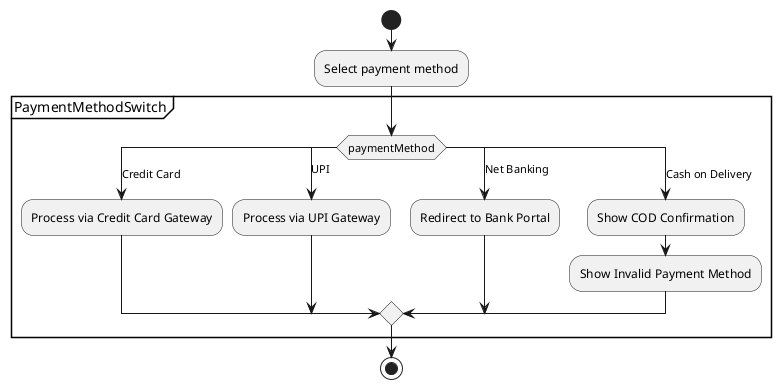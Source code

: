 @startuml switch-case
start
:Select payment method;

partition PaymentMethodSwitch {
  switch (paymentMethod)
  case (Credit Card)
    :Process via Credit Card Gateway;
  case (UPI)
    :Process via UPI Gateway;
  case (Net Banking)
    :Redirect to Bank Portal;
  case (Cash on Delivery)
    :Show COD Confirmation;
    :Show Invalid Payment Method;
  endswitch
}

stop
@enduml


/'
@startuml switch-case-simple
start

:Select payment method;

switch (paymentMethod)
case (Credit Card)
    :Process via Credit Card Gateway;
case (UPI)
    :Process via UPI Gateway;
case (Net Banking)
    :Redirect to Bank Portal;
case (Cash on Delivery)
    :Show COD Confirmation;
case (Other)
    :Show Invalid Payment Method;
endswitch

stop
@enduml
'/
